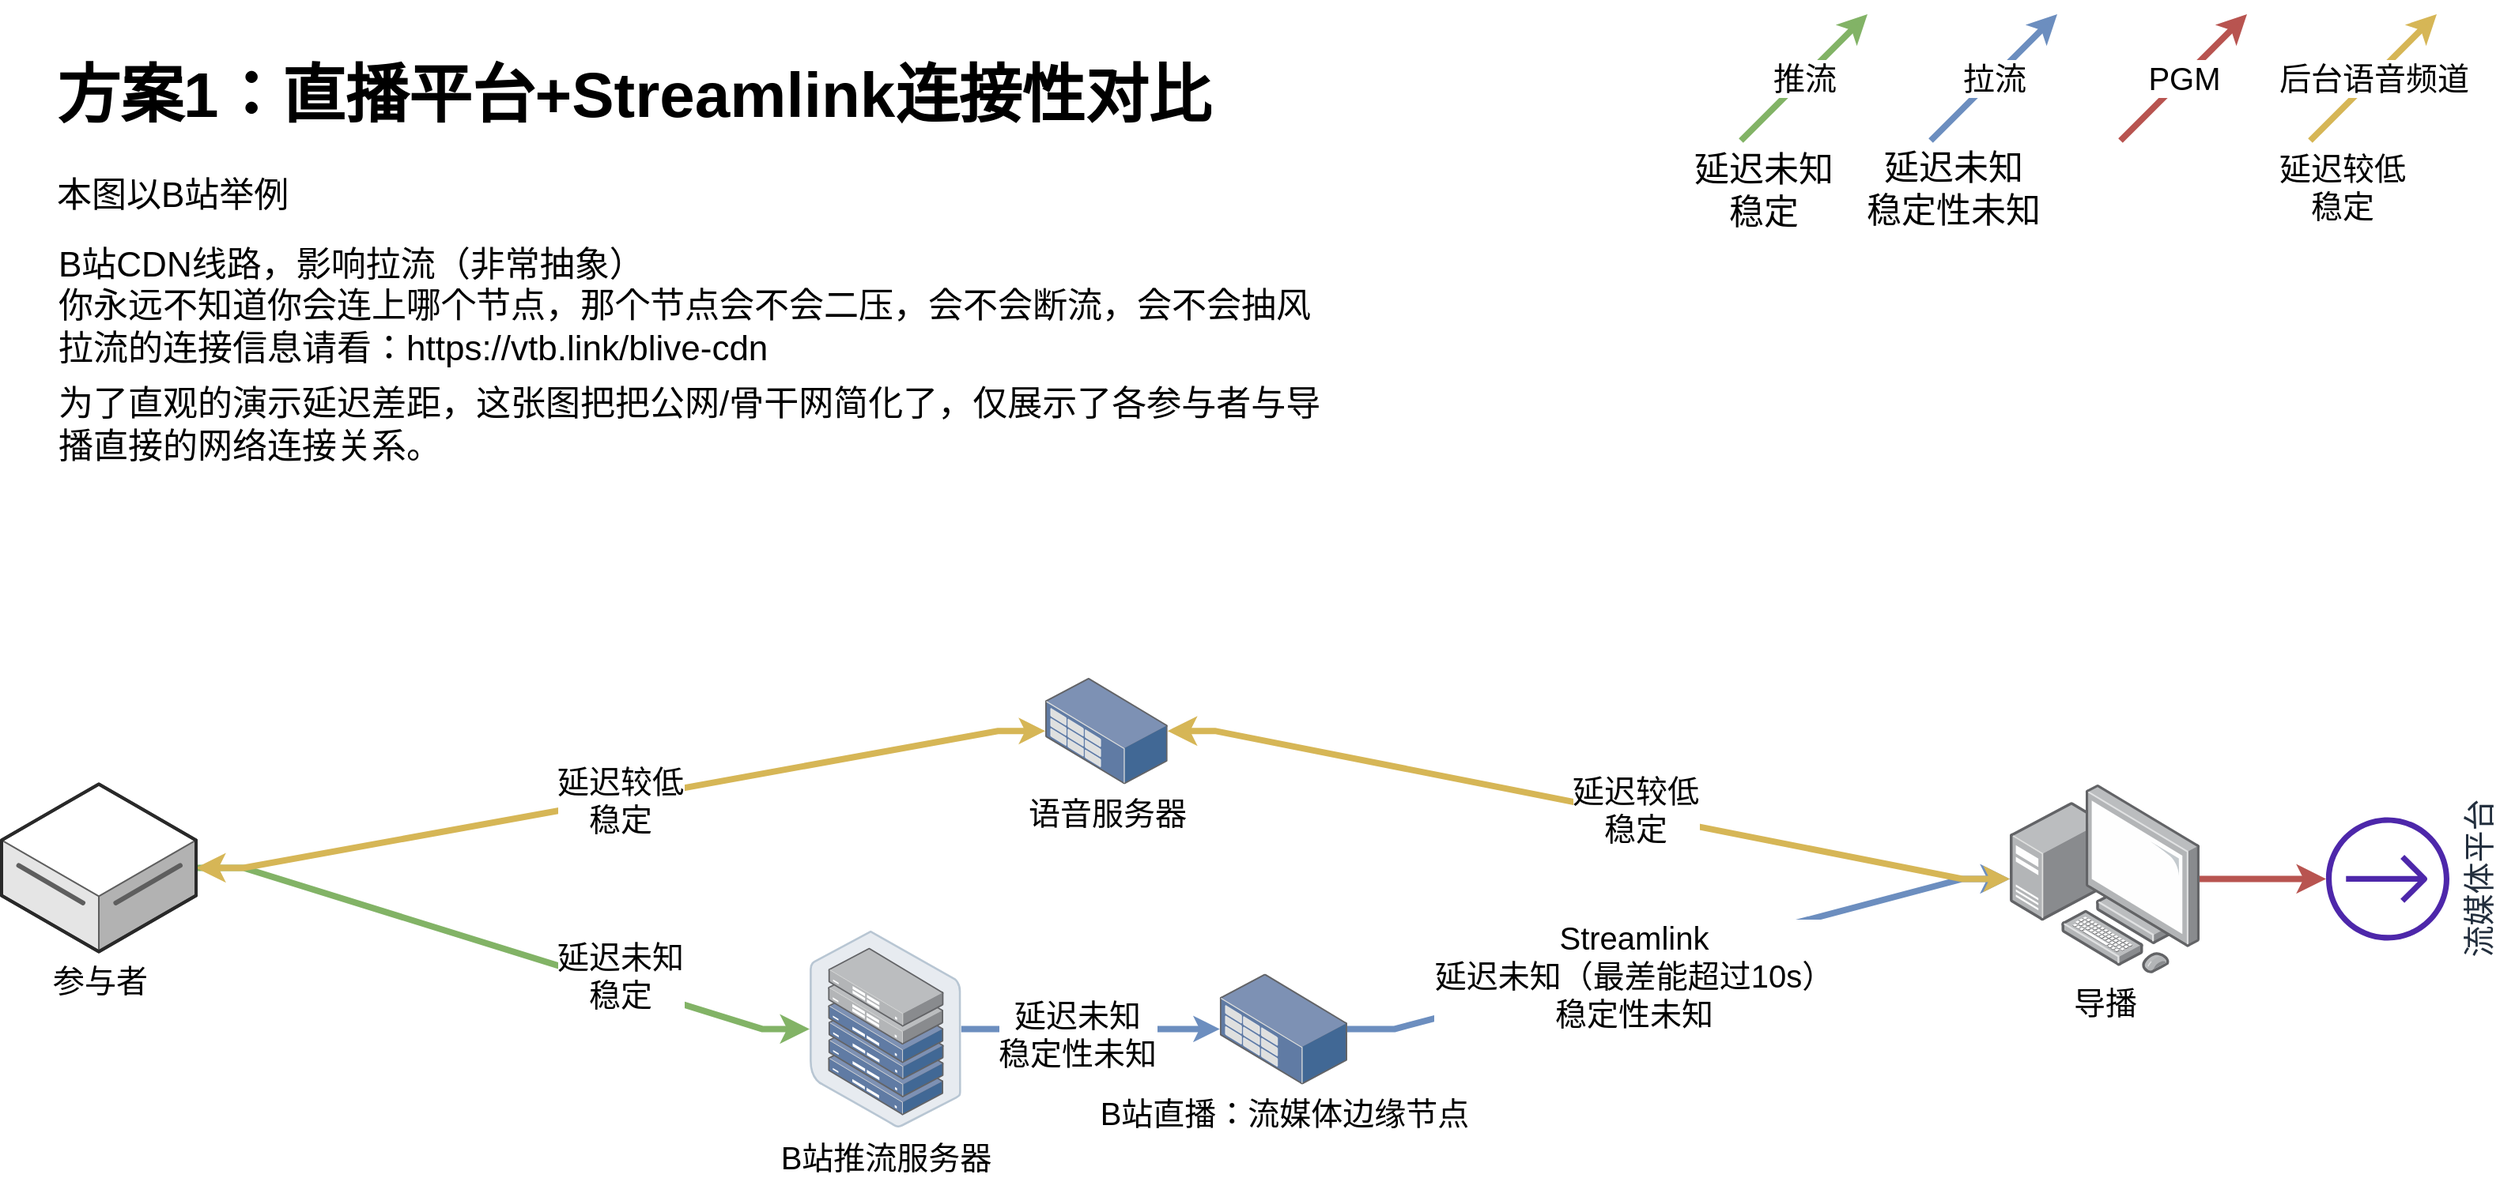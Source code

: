 <mxfile version="20.8.10" type="device"><diagram name="第 1 页" id="cJJkiQMpG9kOvq7-i3W0"><mxGraphModel dx="1050" dy="629" grid="1" gridSize="10" guides="1" tooltips="1" connect="1" arrows="1" fold="1" page="1" pageScale="1" pageWidth="1600" pageHeight="900" math="0" shadow="0"><root><mxCell id="0"/><mxCell id="1" parent="0"/><mxCell id="J0pzPqPlJfvSKxVWQFhb-48" style="edgeStyle=orthogonalEdgeStyle;rounded=0;orthogonalLoop=1;jettySize=auto;html=1;strokeWidth=4;fontSize=20;fontColor=default;startArrow=none;startFill=0;endSize=6;strokeColor=#b85450;fillColor=#f8cecc;" parent="1" source="mJpuvKpYVUzI7QAAiGK_-11" target="mJpuvKpYVUzI7QAAiGK_-78" edge="1"><mxGeometry relative="1" as="geometry"/></mxCell><mxCell id="mJpuvKpYVUzI7QAAiGK_-11" value="&lt;font style=&quot;font-size: 20px;&quot;&gt;导播&lt;/font&gt;" style="points=[];aspect=fixed;html=1;align=center;shadow=0;dashed=0;image;image=img/lib/allied_telesis/computer_and_terminals/Personal_Computer_with_Server.svg;" parent="1" vertex="1"><mxGeometry x="1280" y="497.2" width="120" height="120" as="geometry"/></mxCell><mxCell id="J0pzPqPlJfvSKxVWQFhb-49" style="edgeStyle=entityRelationEdgeStyle;rounded=0;orthogonalLoop=1;jettySize=auto;html=1;strokeWidth=4;fontSize=20;fontColor=default;startArrow=none;startFill=0;endSize=6;strokeColor=#82b366;fillColor=#d5e8d4;" parent="1" source="mJpuvKpYVUzI7QAAiGK_-24" target="J0pzPqPlJfvSKxVWQFhb-46" edge="1"><mxGeometry relative="1" as="geometry"/></mxCell><mxCell id="J0pzPqPlJfvSKxVWQFhb-57" value="延迟未知&lt;br&gt;稳定" style="edgeLabel;html=1;align=center;verticalAlign=middle;resizable=0;points=[];fontSize=20;fontColor=#000000;" parent="J0pzPqPlJfvSKxVWQFhb-49" vertex="1" connectable="0"><mxGeometry x="0.419" y="1" relative="1" as="geometry"><mxPoint x="-7" y="-8" as="offset"/></mxGeometry></mxCell><mxCell id="J0pzPqPlJfvSKxVWQFhb-52" style="edgeStyle=entityRelationEdgeStyle;rounded=0;orthogonalLoop=1;jettySize=auto;html=1;strokeWidth=4;fontSize=20;fontColor=#000000;startArrow=classic;startFill=1;endSize=4;fillColor=#fff2cc;strokeColor=#d6b656;" parent="1" source="mJpuvKpYVUzI7QAAiGK_-24" target="J0pzPqPlJfvSKxVWQFhb-23" edge="1"><mxGeometry relative="1" as="geometry"/></mxCell><mxCell id="J0pzPqPlJfvSKxVWQFhb-54" value="延迟较低&lt;br&gt;稳定" style="edgeLabel;html=1;align=center;verticalAlign=middle;resizable=0;points=[];fontSize=20;fontColor=#000000;" parent="J0pzPqPlJfvSKxVWQFhb-52" vertex="1" connectable="0"><mxGeometry x="0.073" relative="1" as="geometry"><mxPoint x="-21" y="3" as="offset"/></mxGeometry></mxCell><mxCell id="mJpuvKpYVUzI7QAAiGK_-24" value="参与者" style="verticalLabelPosition=bottom;html=1;verticalAlign=top;strokeWidth=1;align=center;outlineConnect=0;dashed=0;outlineConnect=0;shape=mxgraph.aws3d.dataServer;strokeColor=#5E5E5E;aspect=fixed;fontSize=20;" parent="1" vertex="1"><mxGeometry x="10" y="497.2" width="123" height="106" as="geometry"/></mxCell><mxCell id="mJpuvKpYVUzI7QAAiGK_-40" value="" style="endArrow=classic;html=1;rounded=0;strokeWidth=4;fontSize=20;endSize=6;fillColor=#d5e8d4;strokeColor=#82b366;" parent="1" edge="1"><mxGeometry width="50" height="50" relative="1" as="geometry"><mxPoint x="1110" y="90" as="sourcePoint"/><mxPoint x="1190" y="10" as="targetPoint"/></mxGeometry></mxCell><mxCell id="mJpuvKpYVUzI7QAAiGK_-41" value="推流" style="edgeLabel;html=1;align=center;verticalAlign=middle;resizable=0;points=[];fontSize=20;" parent="mJpuvKpYVUzI7QAAiGK_-40" vertex="1" connectable="0"><mxGeometry x="0.132" y="-1" relative="1" as="geometry"><mxPoint x="-6" y="4" as="offset"/></mxGeometry></mxCell><mxCell id="mJpuvKpYVUzI7QAAiGK_-84" value="延迟未知&lt;br&gt;稳定" style="edgeLabel;html=1;align=center;verticalAlign=middle;resizable=0;points=[];fontSize=22;" parent="mJpuvKpYVUzI7QAAiGK_-40" vertex="1" connectable="0"><mxGeometry x="-0.632" y="1" relative="1" as="geometry"><mxPoint y="47" as="offset"/></mxGeometry></mxCell><mxCell id="mJpuvKpYVUzI7QAAiGK_-43" value="" style="endArrow=classic;html=1;rounded=0;strokeWidth=4;fontSize=20;endSize=6;fillColor=#dae8fc;strokeColor=#6c8ebf;" parent="1" edge="1"><mxGeometry width="50" height="50" relative="1" as="geometry"><mxPoint x="1230" y="90" as="sourcePoint"/><mxPoint x="1310" y="10" as="targetPoint"/></mxGeometry></mxCell><mxCell id="mJpuvKpYVUzI7QAAiGK_-44" value="拉流" style="edgeLabel;html=1;align=center;verticalAlign=middle;resizable=0;points=[];fontSize=20;" parent="mJpuvKpYVUzI7QAAiGK_-43" vertex="1" connectable="0"><mxGeometry x="0.132" y="-1" relative="1" as="geometry"><mxPoint x="-6" y="4" as="offset"/></mxGeometry></mxCell><mxCell id="mJpuvKpYVUzI7QAAiGK_-85" value="延迟未知&lt;br&gt;稳定性未知" style="edgeLabel;html=1;align=center;verticalAlign=middle;resizable=0;points=[];fontSize=22;" parent="mJpuvKpYVUzI7QAAiGK_-43" vertex="1" connectable="0"><mxGeometry x="-0.655" relative="1" as="geometry"><mxPoint y="45" as="offset"/></mxGeometry></mxCell><mxCell id="mJpuvKpYVUzI7QAAiGK_-78" value="流媒体平台" style="sketch=0;outlineConnect=0;fontColor=#232F3E;gradientColor=none;fillColor=#4D27AA;strokeColor=none;dashed=0;verticalLabelPosition=bottom;verticalAlign=top;align=center;html=1;fontSize=20;fontStyle=0;aspect=fixed;pointerEvents=1;shape=mxgraph.aws4.streaming_distribution;rotation=-90;" parent="1" vertex="1"><mxGeometry x="1480" y="518.2" width="78" height="78" as="geometry"/></mxCell><mxCell id="mJpuvKpYVUzI7QAAiGK_-81" value="" style="endArrow=classic;html=1;rounded=0;strokeWidth=4;fontSize=20;endSize=6;fillColor=#f8cecc;strokeColor=#b85450;" parent="1" edge="1"><mxGeometry width="50" height="50" relative="1" as="geometry"><mxPoint x="1350" y="90" as="sourcePoint"/><mxPoint x="1430" y="10" as="targetPoint"/></mxGeometry></mxCell><mxCell id="mJpuvKpYVUzI7QAAiGK_-82" value="PGM" style="edgeLabel;html=1;align=center;verticalAlign=middle;resizable=0;points=[];fontSize=20;" parent="mJpuvKpYVUzI7QAAiGK_-81" vertex="1" connectable="0"><mxGeometry x="0.132" y="-1" relative="1" as="geometry"><mxPoint x="-6" y="4" as="offset"/></mxGeometry></mxCell><mxCell id="mJpuvKpYVUzI7QAAiGK_-83" value="&lt;h1&gt;方案1：直播平台+Streamlink连接性对比&lt;/h1&gt;&lt;div&gt;&lt;span style=&quot;font-size: 22px; background-color: initial;&quot;&gt;本图以B站举例&lt;/span&gt;&lt;br&gt;&lt;/div&gt;" style="text;html=1;strokeColor=none;fillColor=none;spacing=5;spacingTop=-20;whiteSpace=wrap;overflow=hidden;rounded=0;fontSize=20;" parent="1" vertex="1"><mxGeometry x="40" y="20" width="800" height="120" as="geometry"/></mxCell><mxCell id="mJpuvKpYVUzI7QAAiGK_-87" value="B站CDN线路，影响拉流（非常抽象）&lt;br&gt;你永远不知道你会连上哪个节点，那个节点会不会二压，会不会断流，会不会抽风&lt;br&gt;拉流的连接信息请看：https://vtb.link/blive-cdn" style="text;strokeColor=none;fillColor=none;align=left;verticalAlign=middle;spacingLeft=4;spacingRight=4;overflow=hidden;points=[[0,0.5],[1,0.5]];portConstraint=eastwest;rotatable=0;whiteSpace=wrap;html=1;fontSize=22;labelBackgroundColor=none;fontColor=#000000;container=0;" parent="1" vertex="1"><mxGeometry x="40" y="140" width="810" height="110" as="geometry"/></mxCell><mxCell id="J0pzPqPlJfvSKxVWQFhb-8" style="edgeStyle=entityRelationEdgeStyle;rounded=0;orthogonalLoop=1;jettySize=auto;html=1;fontColor=default;fontSize=20;strokeColor=#6c8ebf;strokeWidth=4;endSize=6;fillColor=#dae8fc;" parent="1" target="mJpuvKpYVUzI7QAAiGK_-11" edge="1"><mxGeometry relative="1" as="geometry"><mxPoint x="861.0" y="652.2" as="sourcePoint"/><mxPoint x="1200" y="557" as="targetPoint"/></mxGeometry></mxCell><mxCell id="J0pzPqPlJfvSKxVWQFhb-9" value="Streamlink&lt;br&gt;延迟未知（最差能超过10s）&lt;br&gt;稳定性未知" style="edgeLabel;html=1;align=center;verticalAlign=middle;resizable=0;points=[];fontColor=#000000;fontSize=20;" parent="J0pzPqPlJfvSKxVWQFhb-8" vertex="1" connectable="0"><mxGeometry x="0.153" y="1" relative="1" as="geometry"><mxPoint x="-60" y="22" as="offset"/></mxGeometry></mxCell><mxCell id="J0pzPqPlJfvSKxVWQFhb-19" value="" style="endArrow=classic;html=1;rounded=0;strokeWidth=4;fontSize=20;endSize=6;fillColor=#fff2cc;strokeColor=#d6b656;" parent="1" edge="1"><mxGeometry width="50" height="50" relative="1" as="geometry"><mxPoint x="1470" y="90" as="sourcePoint"/><mxPoint x="1550" y="10" as="targetPoint"/></mxGeometry></mxCell><mxCell id="J0pzPqPlJfvSKxVWQFhb-20" value="后台语音频道" style="edgeLabel;html=1;align=center;verticalAlign=middle;resizable=0;points=[];fontSize=20;" parent="J0pzPqPlJfvSKxVWQFhb-19" vertex="1" connectable="0"><mxGeometry x="0.132" y="-1" relative="1" as="geometry"><mxPoint x="-6" y="4" as="offset"/></mxGeometry></mxCell><mxCell id="J0pzPqPlJfvSKxVWQFhb-22" value="延迟较低&lt;br&gt;稳定" style="edgeLabel;html=1;align=center;verticalAlign=middle;resizable=0;points=[];fontSize=20;fontColor=#000000;" parent="J0pzPqPlJfvSKxVWQFhb-19" vertex="1" connectable="0"><mxGeometry x="-0.584" y="-5" relative="1" as="geometry"><mxPoint y="42" as="offset"/></mxGeometry></mxCell><mxCell id="J0pzPqPlJfvSKxVWQFhb-53" style="edgeStyle=entityRelationEdgeStyle;rounded=0;orthogonalLoop=1;jettySize=auto;html=1;strokeWidth=4;fontSize=20;fontColor=#000000;startArrow=classic;startFill=1;endSize=4;fillColor=#fff2cc;strokeColor=#d6b656;" parent="1" source="J0pzPqPlJfvSKxVWQFhb-23" target="mJpuvKpYVUzI7QAAiGK_-11" edge="1"><mxGeometry relative="1" as="geometry"><mxPoint x="1220" y="500" as="targetPoint"/></mxGeometry></mxCell><mxCell id="J0pzPqPlJfvSKxVWQFhb-55" value="延迟较低&lt;br&gt;稳定" style="edgeLabel;html=1;align=center;verticalAlign=middle;resizable=0;points=[];fontSize=20;fontColor=#000000;" parent="J0pzPqPlJfvSKxVWQFhb-53" vertex="1" connectable="0"><mxGeometry x="-0.121" y="-2" relative="1" as="geometry"><mxPoint x="62" y="7" as="offset"/></mxGeometry></mxCell><mxCell id="J0pzPqPlJfvSKxVWQFhb-23" value="语音服务器" style="points=[];aspect=fixed;html=1;align=center;shadow=0;dashed=0;image;image=img/lib/allied_telesis/storage/Datacenter_Server_Rack_Storage_Unit_Small.svg;labelBackgroundColor=none;fontSize=20;fontColor=#000000;" parent="1" vertex="1"><mxGeometry x="670" y="430.0" width="77.4" height="67.2" as="geometry"/></mxCell><mxCell id="J0pzPqPlJfvSKxVWQFhb-45" value="为了直观的演示延迟差距，这张图把把公网/骨干网简化了，仅展示了各参与者与导播直接的网络连接关系。" style="text;strokeColor=none;fillColor=none;align=left;verticalAlign=middle;spacingLeft=4;spacingRight=4;overflow=hidden;points=[[0,0.5],[1,0.5]];portConstraint=eastwest;rotatable=0;whiteSpace=wrap;html=1;fontSize=22;labelBackgroundColor=none;fontColor=#000000;container=0;" parent="1" vertex="1"><mxGeometry x="40" y="240" width="810" height="60" as="geometry"/></mxCell><mxCell id="mJpuvKpYVUzI7QAAiGK_-55" value="B站直播：流媒体边缘节点" style="points=[];aspect=fixed;html=1;align=center;shadow=0;dashed=0;image;image=img/lib/allied_telesis/storage/Datacenter_Server_Rack_Storage_Unit_Small.svg;fontSize=20;" parent="1" vertex="1"><mxGeometry x="780.37" y="617.2" width="80.63" height="70" as="geometry"/></mxCell><mxCell id="J0pzPqPlJfvSKxVWQFhb-50" style="edgeStyle=entityRelationEdgeStyle;rounded=0;orthogonalLoop=1;jettySize=auto;html=1;strokeWidth=4;fontSize=20;fontColor=#000000;startArrow=none;startFill=0;endSize=4;fillColor=#dae8fc;strokeColor=#6c8ebf;" parent="1" source="J0pzPqPlJfvSKxVWQFhb-46" target="mJpuvKpYVUzI7QAAiGK_-55" edge="1"><mxGeometry relative="1" as="geometry"/></mxCell><mxCell id="J0pzPqPlJfvSKxVWQFhb-58" value="延迟未知&lt;br&gt;稳定性未知" style="edgeLabel;html=1;align=center;verticalAlign=middle;resizable=0;points=[];fontSize=20;fontColor=#000000;" parent="J0pzPqPlJfvSKxVWQFhb-50" vertex="1" connectable="0"><mxGeometry x="-0.112" y="-3" relative="1" as="geometry"><mxPoint as="offset"/></mxGeometry></mxCell><mxCell id="J0pzPqPlJfvSKxVWQFhb-46" value="B站推流服务器" style="points=[];aspect=fixed;html=1;align=center;shadow=0;dashed=0;image;image=img/lib/allied_telesis/storage/Datacenter_Server_Half_Rack_ToR.svg;labelBackgroundColor=none;fontSize=20;fontColor=#000000;" parent="1" vertex="1"><mxGeometry x="521" y="589.9" width="95.9" height="124.6" as="geometry"/></mxCell></root></mxGraphModel></diagram></mxfile>
